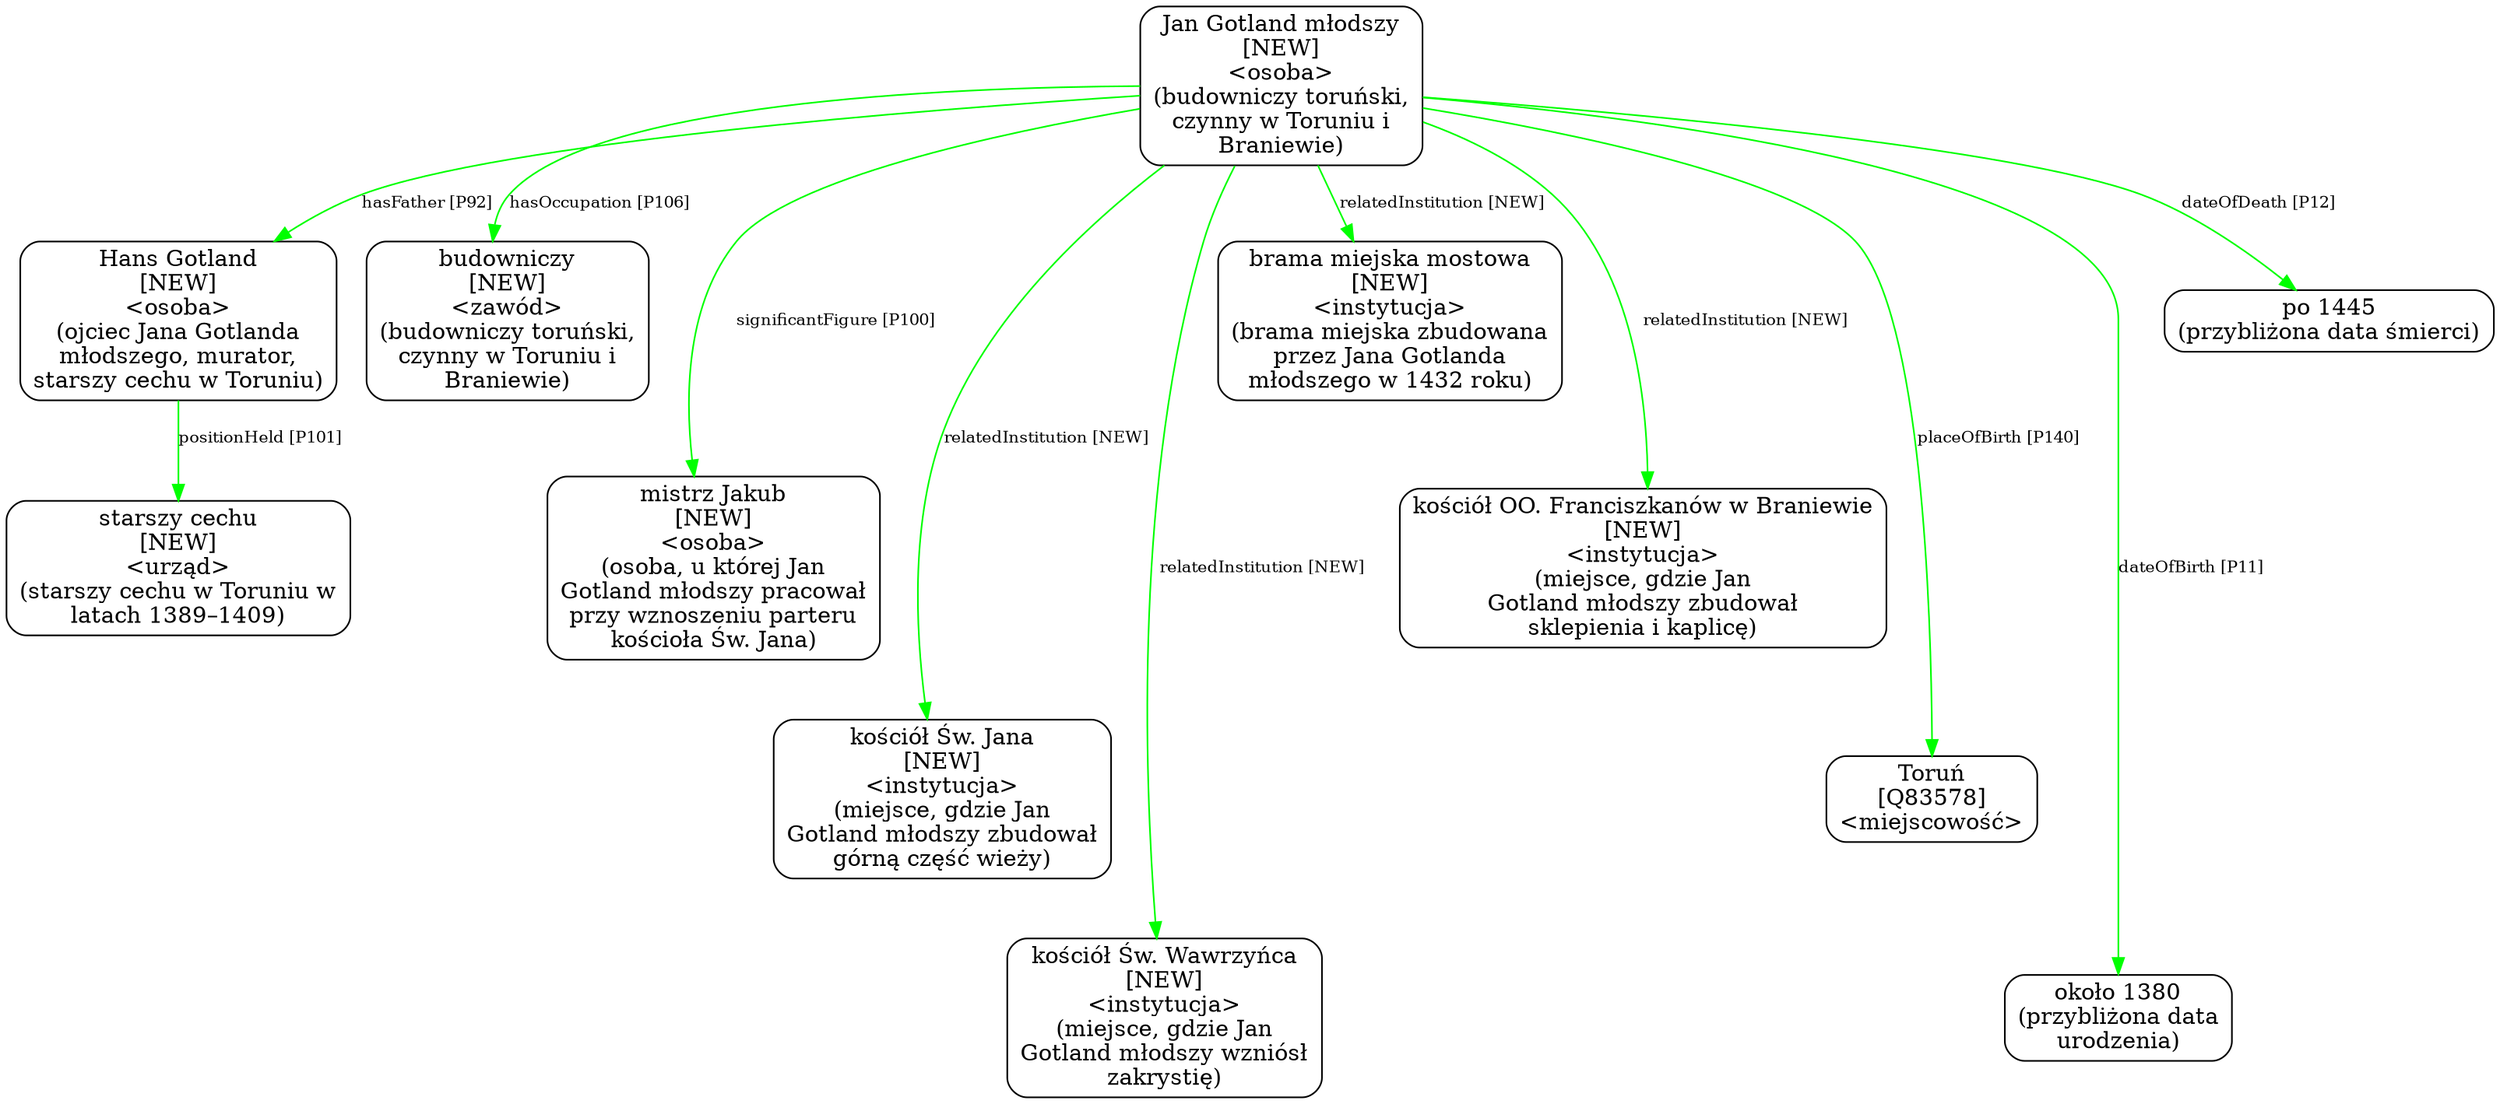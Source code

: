 digraph {
	node [shape=box,
		style=rounded
	];
	edge [fontsize=10];
	"Jan Gotland młodszy
[NEW]
<osoba>
(budowniczy toruński,
czynny w Toruniu i
Braniewie)"	[color=black,
		label="Jan Gotland młodszy
[NEW]
<osoba>
(budowniczy toruński,
czynny w Toruniu i
Braniewie)"];
	"Hans Gotland
[NEW]
<osoba>
(ojciec Jana Gotlanda
młodszego, murator,
starszy cechu w Toruniu)"	[color=black,
		label="Hans Gotland
[NEW]
<osoba>
(ojciec Jana Gotlanda
młodszego, murator,
starszy cechu w Toruniu)"];
	"Jan Gotland młodszy
[NEW]
<osoba>
(budowniczy toruński,
czynny w Toruniu i
Braniewie)" -> "Hans Gotland
[NEW]
<osoba>
(ojciec Jana Gotlanda
młodszego, murator,
starszy cechu w Toruniu)"	[color=green,
		label="hasFather [P92]"];
	"Jan Gotland młodszy
[NEW]
<osoba>
(budowniczy toruński,
czynny w Toruniu i
Braniewie)" -> "budowniczy
[NEW]
<zawód>
(budowniczy toruński,
czynny w Toruniu i
Braniewie)"	[color=green,
		label="hasOccupation [P106]",
		minlen=1];
	"Jan Gotland młodszy
[NEW]
<osoba>
(budowniczy toruński,
czynny w Toruniu i
Braniewie)" -> "mistrz Jakub
[NEW]
<osoba>
(osoba, u której Jan
Gotland młodszy pracował
przy wznoszeniu parteru
kościoła Św. Jana)"	[color=green,
		label="significantFigure [P100]",
		minlen=2];
	"Jan Gotland młodszy
[NEW]
<osoba>
(budowniczy toruński,
czynny w Toruniu i
Braniewie)" -> "kościół Św. Jana
[NEW]
<instytucja>
(miejsce, gdzie Jan
Gotland młodszy zbudował
górną część wieży)"	[color=green,
		label="relatedInstitution [NEW]",
		minlen=3];
	"Jan Gotland młodszy
[NEW]
<osoba>
(budowniczy toruński,
czynny w Toruniu i
Braniewie)" -> "kościół Św. Wawrzyńca
[NEW]
<instytucja>
(miejsce, gdzie Jan
Gotland młodszy wzniósł
zakrystię)"	[color=green,
		label="relatedInstitution [NEW]",
		minlen=4];
	"Jan Gotland młodszy
[NEW]
<osoba>
(budowniczy toruński,
czynny w Toruniu i
Braniewie)" -> "brama miejska mostowa
[NEW]
<instytucja>
(brama miejska zbudowana
przez Jana Gotlanda
młodszego w 1432 roku)"	[color=green,
		label="relatedInstitution [NEW]",
		minlen=1];
	"Jan Gotland młodszy
[NEW]
<osoba>
(budowniczy toruński,
czynny w Toruniu i
Braniewie)" -> "kościół OO. Franciszkanów w Braniewie
[NEW]
<instytucja>
(miejsce, gdzie Jan
Gotland młodszy zbudował
sklepienia i kaplicę)"	[color=green,
		label="relatedInstitution [NEW]",
		minlen=2];
	"Jan Gotland młodszy
[NEW]
<osoba>
(budowniczy toruński,
czynny w Toruniu i
Braniewie)" -> "Toruń
[Q83578]
<miejscowość>"	[color=green,
		label="placeOfBirth [P140]",
		minlen=3];
	"Jan Gotland młodszy
[NEW]
<osoba>
(budowniczy toruński,
czynny w Toruniu i
Braniewie)" -> "około 1380
(przybliżona data
urodzenia)"	[color=green,
		label="dateOfBirth [P11]",
		minlen=4];
	"Jan Gotland młodszy
[NEW]
<osoba>
(budowniczy toruński,
czynny w Toruniu i
Braniewie)" -> "po 1445
(przybliżona data śmierci)"	[color=green,
		label="dateOfDeath [P12]",
		minlen=1];
	"Hans Gotland
[NEW]
<osoba>
(ojciec Jana Gotlanda
młodszego, murator,
starszy cechu w Toruniu)" -> "starszy cechu
[NEW]
<urząd>
(starszy cechu w Toruniu w
latach 1389–1409)"	[color=green,
		label="positionHeld [P101]",
		minlen=1];
}
